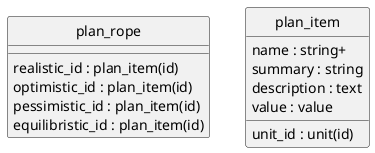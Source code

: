 @startuml uml
skinparam monochrome true
skinparam linetype ortho
hide circle

entity plan_rope {
  realistic_id : plan_item(id)
  optimistic_id : plan_item(id)
  pessimistic_id : plan_item(id)
  equilibristic_id : plan_item(id)
}

entity plan_item {
  name : string+
  summary : string
  description : text
  unit_id : unit(id)
  value : value
}

@enduml
